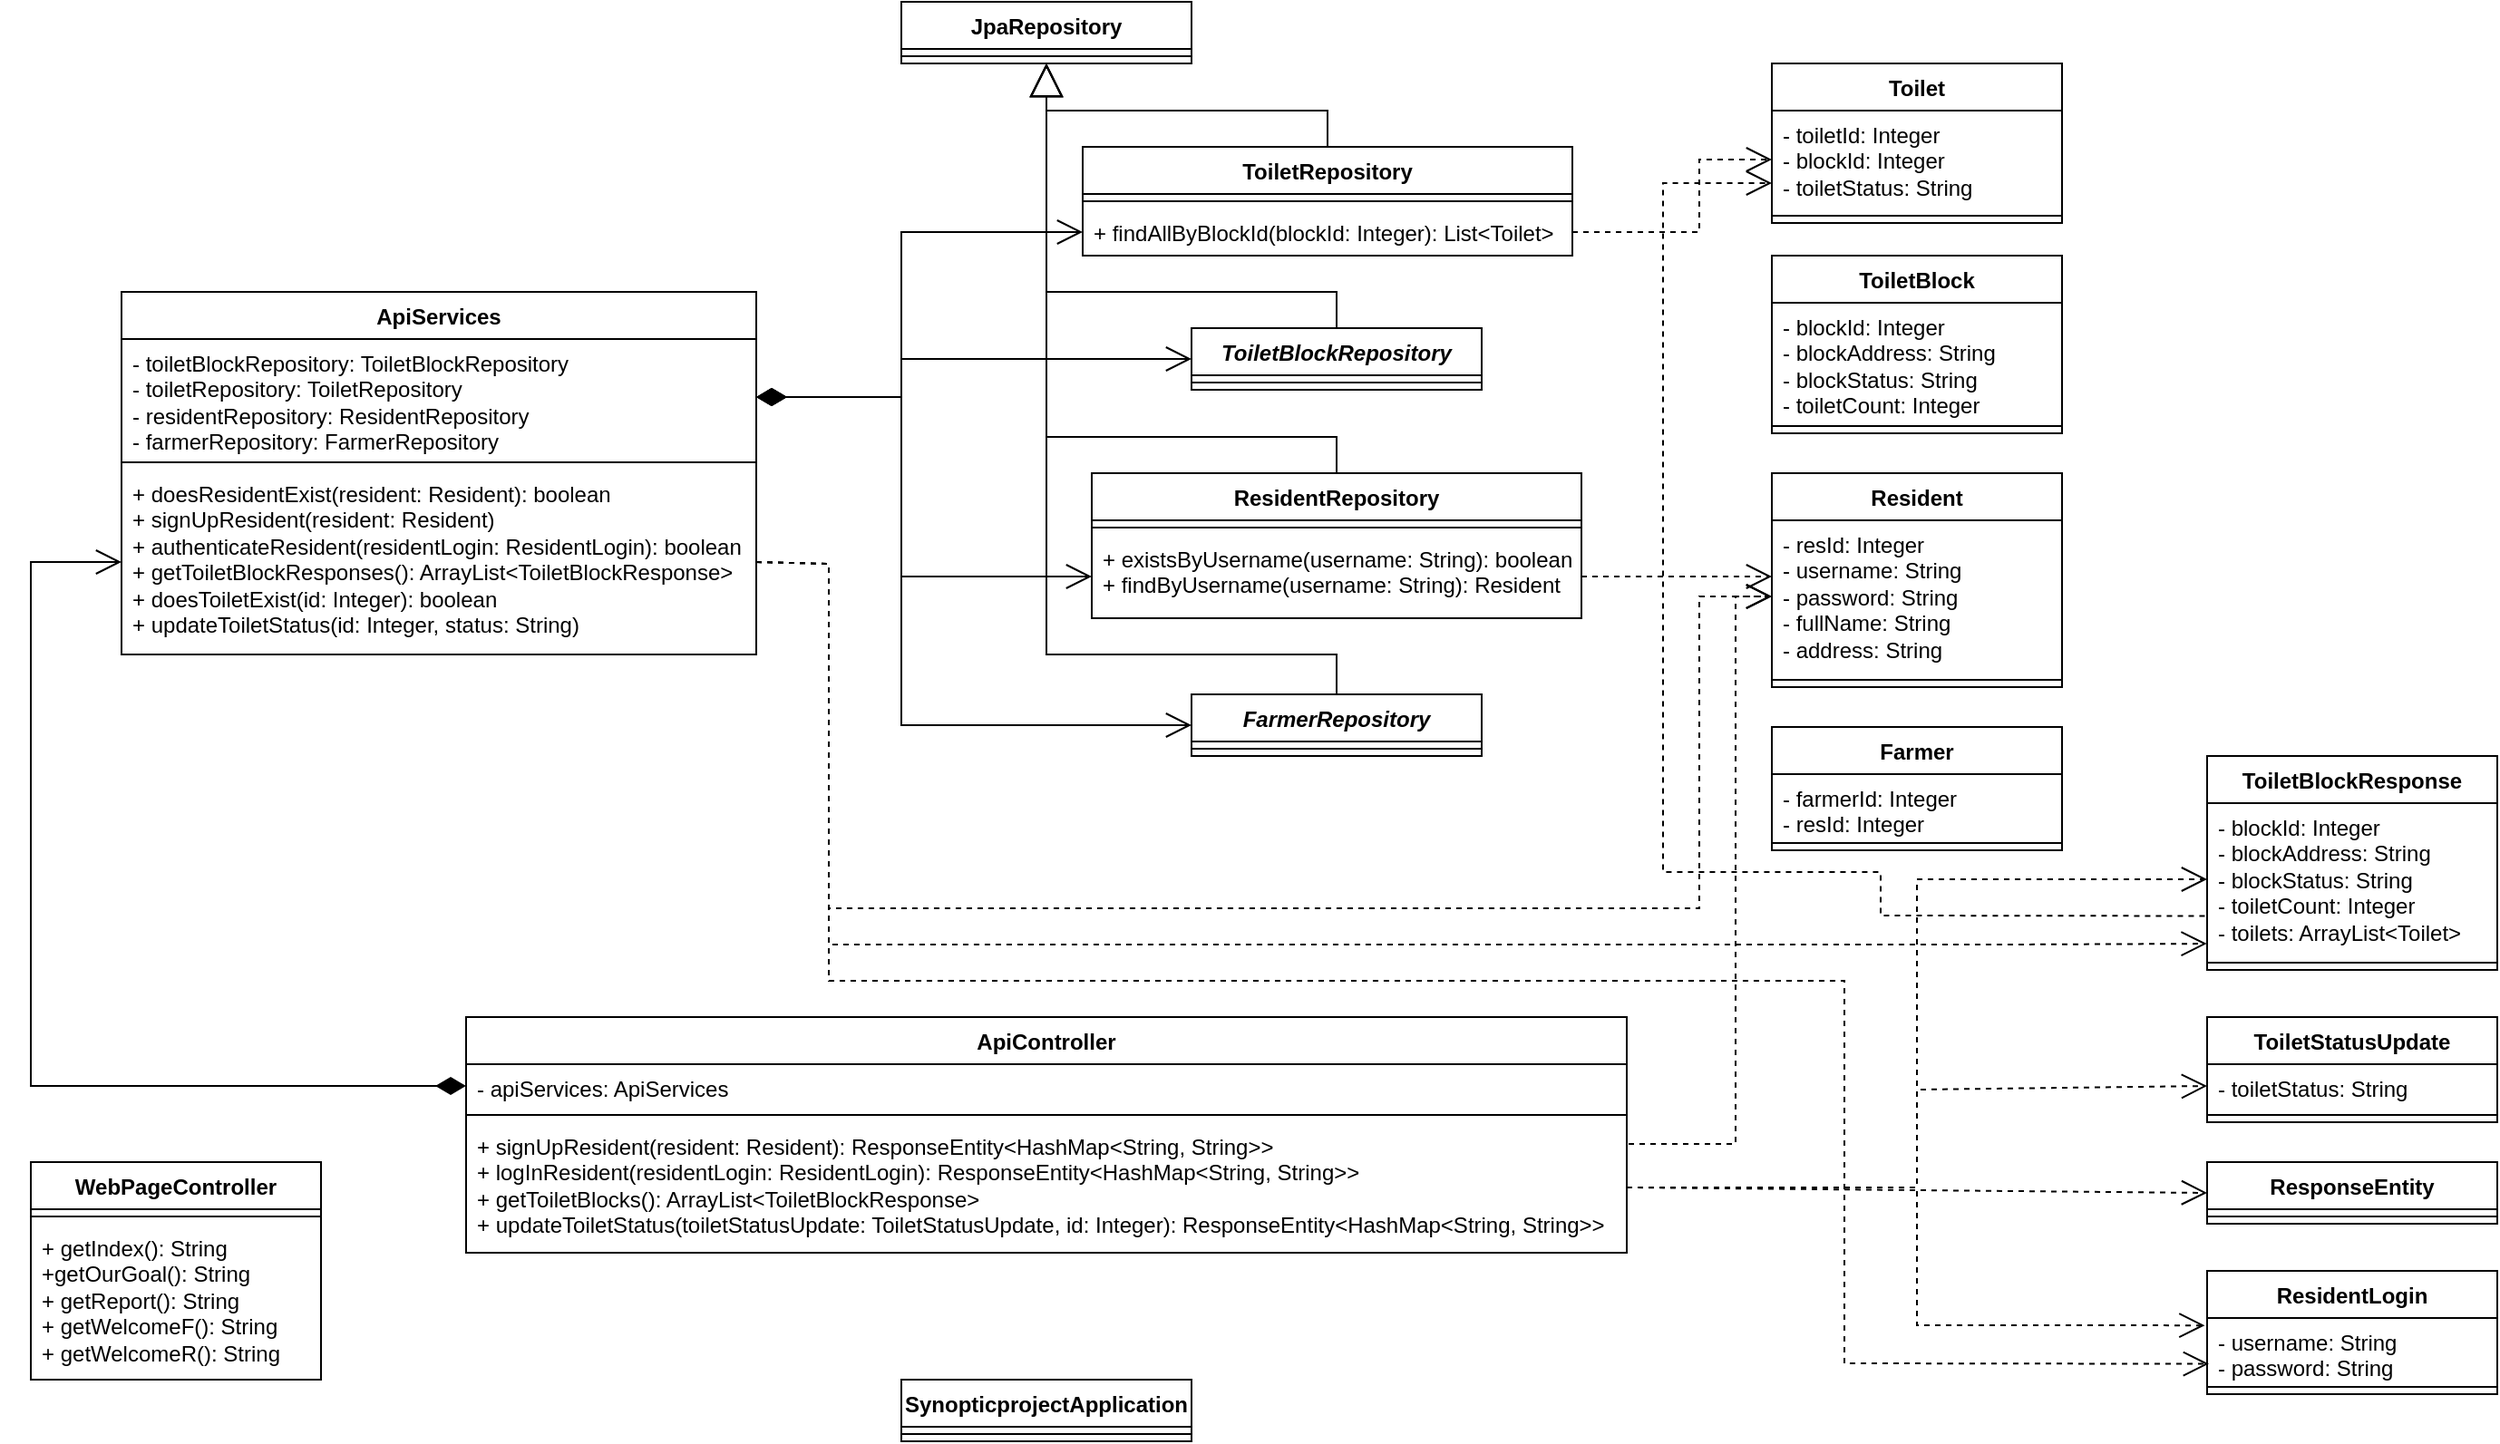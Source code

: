 <mxfile version="27.1.4">
  <diagram name="Page-1" id="cPCItrntrJXn3b4PFShH">
    <mxGraphModel dx="2379" dy="1073" grid="1" gridSize="10" guides="1" tooltips="1" connect="1" arrows="1" fold="1" page="1" pageScale="1" pageWidth="1920" pageHeight="1080" math="0" shadow="0">
      <root>
        <mxCell id="0" />
        <mxCell id="1" parent="0" />
        <mxCell id="fgQgiCOuEwH0M2lLemn4-1" value="&lt;div&gt;ApiController&lt;/div&gt;" style="swimlane;fontStyle=1;align=center;verticalAlign=top;childLayout=stackLayout;horizontal=1;startSize=26;horizontalStack=0;resizeParent=1;resizeParentMax=0;resizeLast=0;collapsible=1;marginBottom=0;whiteSpace=wrap;html=1;" parent="1" vertex="1">
          <mxGeometry x="520" y="600" width="640" height="130" as="geometry" />
        </mxCell>
        <mxCell id="fgQgiCOuEwH0M2lLemn4-2" value="- apiServices: ApiServices" style="text;strokeColor=none;fillColor=none;align=left;verticalAlign=top;spacingLeft=4;spacingRight=4;overflow=hidden;rotatable=0;points=[[0,0.5],[1,0.5]];portConstraint=eastwest;whiteSpace=wrap;html=1;" parent="fgQgiCOuEwH0M2lLemn4-1" vertex="1">
          <mxGeometry y="26" width="640" height="24" as="geometry" />
        </mxCell>
        <mxCell id="fgQgiCOuEwH0M2lLemn4-3" value="" style="line;strokeWidth=1;fillColor=none;align=left;verticalAlign=middle;spacingTop=-1;spacingLeft=3;spacingRight=3;rotatable=0;labelPosition=right;points=[];portConstraint=eastwest;strokeColor=inherit;" parent="fgQgiCOuEwH0M2lLemn4-1" vertex="1">
          <mxGeometry y="50" width="640" height="8" as="geometry" />
        </mxCell>
        <mxCell id="fgQgiCOuEwH0M2lLemn4-4" value="&lt;div&gt;+ signUpResident(resident: Resident): ResponseEntity&amp;lt;HashMap&amp;lt;String, String&amp;gt;&amp;gt;&lt;/div&gt;&lt;div&gt;+ logInResident(residentLogin: ResidentLogin): ResponseEntity&amp;lt;HashMap&amp;lt;String, String&amp;gt;&amp;gt;&lt;/div&gt;&lt;div&gt;+ getToiletBlocks(): ArrayList&amp;lt;ToiletBlockResponse&amp;gt;&lt;/div&gt;&lt;div&gt;+ updateToiletStatus(toiletStatusUpdate: ToiletStatusUpdate, id: Integer): ResponseEntity&amp;lt;HashMap&amp;lt;String, String&amp;gt;&amp;gt;&lt;/div&gt;" style="text;strokeColor=none;fillColor=none;align=left;verticalAlign=top;spacingLeft=4;spacingRight=4;overflow=hidden;rotatable=0;points=[[0,0.5],[1,0.5]];portConstraint=eastwest;whiteSpace=wrap;html=1;" parent="fgQgiCOuEwH0M2lLemn4-1" vertex="1">
          <mxGeometry y="58" width="640" height="72" as="geometry" />
        </mxCell>
        <mxCell id="fgQgiCOuEwH0M2lLemn4-5" value="Farmer" style="swimlane;fontStyle=1;align=center;verticalAlign=top;childLayout=stackLayout;horizontal=1;startSize=26;horizontalStack=0;resizeParent=1;resizeParentMax=0;resizeLast=0;collapsible=1;marginBottom=0;whiteSpace=wrap;html=1;" parent="1" vertex="1">
          <mxGeometry x="1240" y="440" width="160" height="68" as="geometry" />
        </mxCell>
        <mxCell id="fgQgiCOuEwH0M2lLemn4-6" value="&lt;div&gt;- farmerId: Integer&lt;/div&gt;&lt;div&gt;- resId: Integer&lt;/div&gt;" style="text;strokeColor=none;fillColor=none;align=left;verticalAlign=top;spacingLeft=4;spacingRight=4;overflow=hidden;rotatable=0;points=[[0,0.5],[1,0.5]];portConstraint=eastwest;whiteSpace=wrap;html=1;" parent="fgQgiCOuEwH0M2lLemn4-5" vertex="1">
          <mxGeometry y="26" width="160" height="34" as="geometry" />
        </mxCell>
        <mxCell id="fgQgiCOuEwH0M2lLemn4-7" value="" style="line;strokeWidth=1;fillColor=none;align=left;verticalAlign=middle;spacingTop=-1;spacingLeft=3;spacingRight=3;rotatable=0;labelPosition=right;points=[];portConstraint=eastwest;strokeColor=inherit;" parent="fgQgiCOuEwH0M2lLemn4-5" vertex="1">
          <mxGeometry y="60" width="160" height="8" as="geometry" />
        </mxCell>
        <mxCell id="fgQgiCOuEwH0M2lLemn4-10" value="&lt;i&gt;FarmerRepository&lt;/i&gt;" style="swimlane;fontStyle=1;align=center;verticalAlign=top;childLayout=stackLayout;horizontal=1;startSize=26;horizontalStack=0;resizeParent=1;resizeParentMax=0;resizeLast=0;collapsible=1;marginBottom=0;whiteSpace=wrap;html=1;" parent="1" vertex="1">
          <mxGeometry x="920" y="422" width="160" height="34" as="geometry" />
        </mxCell>
        <mxCell id="fgQgiCOuEwH0M2lLemn4-12" value="" style="line;strokeWidth=1;fillColor=none;align=left;verticalAlign=middle;spacingTop=-1;spacingLeft=3;spacingRight=3;rotatable=0;labelPosition=right;points=[];portConstraint=eastwest;strokeColor=inherit;" parent="fgQgiCOuEwH0M2lLemn4-10" vertex="1">
          <mxGeometry y="26" width="160" height="8" as="geometry" />
        </mxCell>
        <mxCell id="fgQgiCOuEwH0M2lLemn4-22" value="SynopticprojectApplication" style="swimlane;fontStyle=1;align=center;verticalAlign=top;childLayout=stackLayout;horizontal=1;startSize=26;horizontalStack=0;resizeParent=1;resizeParentMax=0;resizeLast=0;collapsible=1;marginBottom=0;whiteSpace=wrap;html=1;" parent="1" vertex="1">
          <mxGeometry x="760" y="800" width="160" height="34" as="geometry" />
        </mxCell>
        <mxCell id="fgQgiCOuEwH0M2lLemn4-24" value="" style="line;strokeWidth=1;fillColor=none;align=left;verticalAlign=middle;spacingTop=-1;spacingLeft=3;spacingRight=3;rotatable=0;labelPosition=right;points=[];portConstraint=eastwest;strokeColor=inherit;" parent="fgQgiCOuEwH0M2lLemn4-22" vertex="1">
          <mxGeometry y="26" width="160" height="8" as="geometry" />
        </mxCell>
        <mxCell id="fgQgiCOuEwH0M2lLemn4-26" value="Toilet" style="swimlane;fontStyle=1;align=center;verticalAlign=top;childLayout=stackLayout;horizontal=1;startSize=26;horizontalStack=0;resizeParent=1;resizeParentMax=0;resizeLast=0;collapsible=1;marginBottom=0;whiteSpace=wrap;html=1;" parent="1" vertex="1">
          <mxGeometry x="1240" y="74" width="160" height="88" as="geometry" />
        </mxCell>
        <mxCell id="fgQgiCOuEwH0M2lLemn4-27" value="&lt;div&gt;- toiletId: Integer&lt;/div&gt;&lt;div&gt;- blockId: Integer&lt;/div&gt;&lt;div&gt;- toiletStatus: String&lt;/div&gt;" style="text;strokeColor=none;fillColor=none;align=left;verticalAlign=top;spacingLeft=4;spacingRight=4;overflow=hidden;rotatable=0;points=[[0,0.5],[1,0.5]];portConstraint=eastwest;whiteSpace=wrap;html=1;" parent="fgQgiCOuEwH0M2lLemn4-26" vertex="1">
          <mxGeometry y="26" width="160" height="54" as="geometry" />
        </mxCell>
        <mxCell id="fgQgiCOuEwH0M2lLemn4-28" value="" style="line;strokeWidth=1;fillColor=none;align=left;verticalAlign=middle;spacingTop=-1;spacingLeft=3;spacingRight=3;rotatable=0;labelPosition=right;points=[];portConstraint=eastwest;strokeColor=inherit;" parent="fgQgiCOuEwH0M2lLemn4-26" vertex="1">
          <mxGeometry y="80" width="160" height="8" as="geometry" />
        </mxCell>
        <mxCell id="fgQgiCOuEwH0M2lLemn4-30" value="ToiletBlock" style="swimlane;fontStyle=1;align=center;verticalAlign=top;childLayout=stackLayout;horizontal=1;startSize=26;horizontalStack=0;resizeParent=1;resizeParentMax=0;resizeLast=0;collapsible=1;marginBottom=0;whiteSpace=wrap;html=1;" parent="1" vertex="1">
          <mxGeometry x="1240" y="180" width="160" height="98" as="geometry" />
        </mxCell>
        <mxCell id="fgQgiCOuEwH0M2lLemn4-31" value="&lt;div&gt;- blockId: Integer&lt;/div&gt;&lt;div&gt;- blockAddress: String&lt;/div&gt;&lt;div&gt;- blockStatus: String&lt;/div&gt;&lt;div&gt;- toiletCount: Integer&lt;/div&gt;" style="text;strokeColor=none;fillColor=none;align=left;verticalAlign=top;spacingLeft=4;spacingRight=4;overflow=hidden;rotatable=0;points=[[0,0.5],[1,0.5]];portConstraint=eastwest;whiteSpace=wrap;html=1;" parent="fgQgiCOuEwH0M2lLemn4-30" vertex="1">
          <mxGeometry y="26" width="160" height="64" as="geometry" />
        </mxCell>
        <mxCell id="fgQgiCOuEwH0M2lLemn4-32" value="" style="line;strokeWidth=1;fillColor=none;align=left;verticalAlign=middle;spacingTop=-1;spacingLeft=3;spacingRight=3;rotatable=0;labelPosition=right;points=[];portConstraint=eastwest;strokeColor=inherit;" parent="fgQgiCOuEwH0M2lLemn4-30" vertex="1">
          <mxGeometry y="90" width="160" height="8" as="geometry" />
        </mxCell>
        <mxCell id="fgQgiCOuEwH0M2lLemn4-34" value="&lt;i&gt;ToiletBlockRepository&lt;/i&gt;" style="swimlane;fontStyle=1;align=center;verticalAlign=top;childLayout=stackLayout;horizontal=1;startSize=26;horizontalStack=0;resizeParent=1;resizeParentMax=0;resizeLast=0;collapsible=1;marginBottom=0;whiteSpace=wrap;html=1;" parent="1" vertex="1">
          <mxGeometry x="920" y="220" width="160" height="34" as="geometry" />
        </mxCell>
        <mxCell id="fgQgiCOuEwH0M2lLemn4-36" value="" style="line;strokeWidth=1;fillColor=none;align=left;verticalAlign=middle;spacingTop=-1;spacingLeft=3;spacingRight=3;rotatable=0;labelPosition=right;points=[];portConstraint=eastwest;strokeColor=inherit;" parent="fgQgiCOuEwH0M2lLemn4-34" vertex="1">
          <mxGeometry y="26" width="160" height="8" as="geometry" />
        </mxCell>
        <mxCell id="fgQgiCOuEwH0M2lLemn4-42" value="WebPageController" style="swimlane;fontStyle=1;align=center;verticalAlign=top;childLayout=stackLayout;horizontal=1;startSize=26;horizontalStack=0;resizeParent=1;resizeParentMax=0;resizeLast=0;collapsible=1;marginBottom=0;whiteSpace=wrap;html=1;" parent="1" vertex="1">
          <mxGeometry x="280" y="680" width="160" height="120" as="geometry" />
        </mxCell>
        <mxCell id="fgQgiCOuEwH0M2lLemn4-44" value="" style="line;strokeWidth=1;fillColor=none;align=left;verticalAlign=middle;spacingTop=-1;spacingLeft=3;spacingRight=3;rotatable=0;labelPosition=right;points=[];portConstraint=eastwest;strokeColor=inherit;" parent="fgQgiCOuEwH0M2lLemn4-42" vertex="1">
          <mxGeometry y="26" width="160" height="8" as="geometry" />
        </mxCell>
        <mxCell id="fgQgiCOuEwH0M2lLemn4-45" value="&lt;div&gt;+ getIndex(): String&lt;/div&gt;&lt;div&gt;+getOurGoal(): String&lt;/div&gt;&lt;div&gt;+ getReport(): String&lt;/div&gt;&lt;div&gt;+ getWelcomeF(): String&lt;/div&gt;&lt;div&gt;+ getWelcomeR(): String&lt;/div&gt;" style="text;strokeColor=none;fillColor=none;align=left;verticalAlign=top;spacingLeft=4;spacingRight=4;overflow=hidden;rotatable=0;points=[[0,0.5],[1,0.5]];portConstraint=eastwest;whiteSpace=wrap;html=1;" parent="fgQgiCOuEwH0M2lLemn4-42" vertex="1">
          <mxGeometry y="34" width="160" height="86" as="geometry" />
        </mxCell>
        <mxCell id="fgQgiCOuEwH0M2lLemn4-46" value="JpaRepository" style="swimlane;fontStyle=1;align=center;verticalAlign=top;childLayout=stackLayout;horizontal=1;startSize=26;horizontalStack=0;resizeParent=1;resizeParentMax=0;resizeLast=0;collapsible=1;marginBottom=0;whiteSpace=wrap;html=1;" parent="1" vertex="1">
          <mxGeometry x="760" y="40" width="160" height="34" as="geometry" />
        </mxCell>
        <mxCell id="fgQgiCOuEwH0M2lLemn4-48" value="" style="line;strokeWidth=1;fillColor=none;align=left;verticalAlign=middle;spacingTop=-1;spacingLeft=3;spacingRight=3;rotatable=0;labelPosition=right;points=[];portConstraint=eastwest;strokeColor=inherit;" parent="fgQgiCOuEwH0M2lLemn4-46" vertex="1">
          <mxGeometry y="26" width="160" height="8" as="geometry" />
        </mxCell>
        <mxCell id="fgQgiCOuEwH0M2lLemn4-51" value="" style="endArrow=block;endSize=16;endFill=0;html=1;rounded=0;entryX=0.5;entryY=1;entryDx=0;entryDy=0;exitX=0.5;exitY=0;exitDx=0;exitDy=0;" parent="1" target="fgQgiCOuEwH0M2lLemn4-46" edge="1" source="_Gm8O1rOUF-73QXA8_ss-20">
          <mxGeometry width="160" relative="1" as="geometry">
            <mxPoint x="720" y="240" as="sourcePoint" />
            <mxPoint x="880" y="230" as="targetPoint" />
            <Array as="points">
              <mxPoint x="1000" y="280" />
              <mxPoint x="840" y="280" />
              <mxPoint x="840" y="220" />
            </Array>
          </mxGeometry>
        </mxCell>
        <mxCell id="fgQgiCOuEwH0M2lLemn4-52" value="" style="endArrow=block;endSize=16;endFill=0;html=1;rounded=0;entryX=0.5;entryY=1;entryDx=0;entryDy=0;exitX=0.5;exitY=0;exitDx=0;exitDy=0;" parent="1" target="fgQgiCOuEwH0M2lLemn4-46" edge="1" source="fgQgiCOuEwH0M2lLemn4-10">
          <mxGeometry width="160" relative="1" as="geometry">
            <mxPoint x="680" y="148.67" as="sourcePoint" />
            <mxPoint x="840" y="110" as="targetPoint" />
            <Array as="points">
              <mxPoint x="1000" y="400" />
              <mxPoint x="840" y="400" />
              <mxPoint x="840" y="280" />
              <mxPoint x="840" y="130" />
            </Array>
          </mxGeometry>
        </mxCell>
        <mxCell id="fgQgiCOuEwH0M2lLemn4-53" value="" style="endArrow=block;endSize=16;endFill=0;html=1;rounded=0;exitX=0.5;exitY=0;exitDx=0;exitDy=0;" parent="1" target="fgQgiCOuEwH0M2lLemn4-48" edge="1" source="fgQgiCOuEwH0M2lLemn4-34">
          <mxGeometry width="160" relative="1" as="geometry">
            <mxPoint x="960" y="240" as="sourcePoint" />
            <mxPoint x="1120" y="230.67" as="targetPoint" />
            <Array as="points">
              <mxPoint x="1000" y="200" />
              <mxPoint x="960" y="200" />
              <mxPoint x="920" y="200" />
              <mxPoint x="840" y="200" />
            </Array>
          </mxGeometry>
        </mxCell>
        <mxCell id="fgQgiCOuEwH0M2lLemn4-54" value="" style="endArrow=block;endSize=16;endFill=0;html=1;rounded=0;entryX=0.5;entryY=1;entryDx=0;entryDy=0;exitX=0.5;exitY=0;exitDx=0;exitDy=0;" parent="1" edge="1" target="fgQgiCOuEwH0M2lLemn4-46" source="_Gm8O1rOUF-73QXA8_ss-24">
          <mxGeometry width="160" relative="1" as="geometry">
            <mxPoint x="995" y="108" as="sourcePoint" />
            <mxPoint x="840" y="76" as="targetPoint" />
            <Array as="points">
              <mxPoint x="995" y="100" />
              <mxPoint x="840" y="100" />
            </Array>
          </mxGeometry>
        </mxCell>
        <mxCell id="_Gm8O1rOUF-73QXA8_ss-1" value="ResidentLogin" style="swimlane;fontStyle=1;align=center;verticalAlign=top;childLayout=stackLayout;horizontal=1;startSize=26;horizontalStack=0;resizeParent=1;resizeParentMax=0;resizeLast=0;collapsible=1;marginBottom=0;whiteSpace=wrap;html=1;" vertex="1" parent="1">
          <mxGeometry x="1480" y="740" width="160" height="68" as="geometry" />
        </mxCell>
        <mxCell id="_Gm8O1rOUF-73QXA8_ss-2" value="&lt;div&gt;- username: String&lt;/div&gt;&lt;div&gt;- password: String&lt;/div&gt;" style="text;strokeColor=none;fillColor=none;align=left;verticalAlign=top;spacingLeft=4;spacingRight=4;overflow=hidden;rotatable=0;points=[[0,0.5],[1,0.5]];portConstraint=eastwest;whiteSpace=wrap;html=1;" vertex="1" parent="_Gm8O1rOUF-73QXA8_ss-1">
          <mxGeometry y="26" width="160" height="34" as="geometry" />
        </mxCell>
        <mxCell id="_Gm8O1rOUF-73QXA8_ss-3" value="" style="line;strokeWidth=1;fillColor=none;align=left;verticalAlign=middle;spacingTop=-1;spacingLeft=3;spacingRight=3;rotatable=0;labelPosition=right;points=[];portConstraint=eastwest;strokeColor=inherit;" vertex="1" parent="_Gm8O1rOUF-73QXA8_ss-1">
          <mxGeometry y="60" width="160" height="8" as="geometry" />
        </mxCell>
        <mxCell id="_Gm8O1rOUF-73QXA8_ss-5" value="ToiletBlockResponse" style="swimlane;fontStyle=1;align=center;verticalAlign=top;childLayout=stackLayout;horizontal=1;startSize=26;horizontalStack=0;resizeParent=1;resizeParentMax=0;resizeLast=0;collapsible=1;marginBottom=0;whiteSpace=wrap;html=1;" vertex="1" parent="1">
          <mxGeometry x="1480" y="456" width="160" height="118" as="geometry" />
        </mxCell>
        <mxCell id="_Gm8O1rOUF-73QXA8_ss-6" value="&lt;div&gt;- blockId: Integer&lt;/div&gt;&lt;div&gt;- blockAddress: String&lt;/div&gt;&lt;div&gt;- blockStatus: String&lt;/div&gt;&lt;div&gt;- toiletCount: Integer&lt;/div&gt;&lt;div&gt;- toilets: ArrayList&amp;lt;Toilet&amp;gt;&lt;/div&gt;" style="text;strokeColor=none;fillColor=none;align=left;verticalAlign=top;spacingLeft=4;spacingRight=4;overflow=hidden;rotatable=0;points=[[0,0.5],[1,0.5]];portConstraint=eastwest;whiteSpace=wrap;html=1;" vertex="1" parent="_Gm8O1rOUF-73QXA8_ss-5">
          <mxGeometry y="26" width="160" height="84" as="geometry" />
        </mxCell>
        <mxCell id="_Gm8O1rOUF-73QXA8_ss-7" value="" style="line;strokeWidth=1;fillColor=none;align=left;verticalAlign=middle;spacingTop=-1;spacingLeft=3;spacingRight=3;rotatable=0;labelPosition=right;points=[];portConstraint=eastwest;strokeColor=inherit;" vertex="1" parent="_Gm8O1rOUF-73QXA8_ss-5">
          <mxGeometry y="110" width="160" height="8" as="geometry" />
        </mxCell>
        <mxCell id="_Gm8O1rOUF-73QXA8_ss-9" value="ToiletStatusUpdate" style="swimlane;fontStyle=1;align=center;verticalAlign=top;childLayout=stackLayout;horizontal=1;startSize=26;horizontalStack=0;resizeParent=1;resizeParentMax=0;resizeLast=0;collapsible=1;marginBottom=0;whiteSpace=wrap;html=1;" vertex="1" parent="1">
          <mxGeometry x="1480" y="600" width="160" height="58" as="geometry" />
        </mxCell>
        <mxCell id="_Gm8O1rOUF-73QXA8_ss-10" value="- toiletStatus: String" style="text;strokeColor=none;fillColor=none;align=left;verticalAlign=top;spacingLeft=4;spacingRight=4;overflow=hidden;rotatable=0;points=[[0,0.5],[1,0.5]];portConstraint=eastwest;whiteSpace=wrap;html=1;" vertex="1" parent="_Gm8O1rOUF-73QXA8_ss-9">
          <mxGeometry y="26" width="160" height="24" as="geometry" />
        </mxCell>
        <mxCell id="_Gm8O1rOUF-73QXA8_ss-11" value="" style="line;strokeWidth=1;fillColor=none;align=left;verticalAlign=middle;spacingTop=-1;spacingLeft=3;spacingRight=3;rotatable=0;labelPosition=right;points=[];portConstraint=eastwest;strokeColor=inherit;" vertex="1" parent="_Gm8O1rOUF-73QXA8_ss-9">
          <mxGeometry y="50" width="160" height="8" as="geometry" />
        </mxCell>
        <mxCell id="_Gm8O1rOUF-73QXA8_ss-13" value="ApiServices" style="swimlane;fontStyle=1;align=center;verticalAlign=top;childLayout=stackLayout;horizontal=1;startSize=26;horizontalStack=0;resizeParent=1;resizeParentMax=0;resizeLast=0;collapsible=1;marginBottom=0;whiteSpace=wrap;html=1;" vertex="1" parent="1">
          <mxGeometry x="330" y="200" width="350" height="200" as="geometry" />
        </mxCell>
        <mxCell id="_Gm8O1rOUF-73QXA8_ss-14" value="&lt;div&gt;- toiletBlockRepository: ToiletBlockRepository&lt;/div&gt;&lt;div&gt;- toiletRepository: ToiletRepository&lt;/div&gt;&lt;div&gt;- residentRepository: ResidentRepository&lt;/div&gt;&lt;div&gt;- farmerRepository: FarmerRepository&lt;/div&gt;" style="text;strokeColor=none;fillColor=none;align=left;verticalAlign=top;spacingLeft=4;spacingRight=4;overflow=hidden;rotatable=0;points=[[0,0.5],[1,0.5]];portConstraint=eastwest;whiteSpace=wrap;html=1;" vertex="1" parent="_Gm8O1rOUF-73QXA8_ss-13">
          <mxGeometry y="26" width="350" height="64" as="geometry" />
        </mxCell>
        <mxCell id="_Gm8O1rOUF-73QXA8_ss-15" value="" style="line;strokeWidth=1;fillColor=none;align=left;verticalAlign=middle;spacingTop=-1;spacingLeft=3;spacingRight=3;rotatable=0;labelPosition=right;points=[];portConstraint=eastwest;strokeColor=inherit;" vertex="1" parent="_Gm8O1rOUF-73QXA8_ss-13">
          <mxGeometry y="90" width="350" height="8" as="geometry" />
        </mxCell>
        <mxCell id="_Gm8O1rOUF-73QXA8_ss-16" value="&lt;div&gt;+ doesResidentExist(resident: Resident): boolean&lt;/div&gt;&lt;div&gt;+ signUpResident(resident: Resident)&lt;/div&gt;&lt;div&gt;+ authenticateResident(residentLogin: ResidentLogin): boolean&lt;/div&gt;&lt;div&gt;+ getToiletBlockResponses(): ArrayList&amp;lt;ToiletBlockResponse&amp;gt;&lt;/div&gt;&lt;div&gt;+ doesToiletExist(id: Integer): boolean&lt;/div&gt;&lt;div&gt;+ updateToiletStatus(id: Integer, status: String)&lt;/div&gt;" style="text;strokeColor=none;fillColor=none;align=left;verticalAlign=top;spacingLeft=4;spacingRight=4;overflow=hidden;rotatable=0;points=[[0,0.5],[1,0.5]];portConstraint=eastwest;whiteSpace=wrap;html=1;" vertex="1" parent="_Gm8O1rOUF-73QXA8_ss-13">
          <mxGeometry y="98" width="350" height="102" as="geometry" />
        </mxCell>
        <mxCell id="_Gm8O1rOUF-73QXA8_ss-24" value="ToiletRepository" style="swimlane;fontStyle=1;align=center;verticalAlign=top;childLayout=stackLayout;horizontal=1;startSize=26;horizontalStack=0;resizeParent=1;resizeParentMax=0;resizeLast=0;collapsible=1;marginBottom=0;whiteSpace=wrap;html=1;" vertex="1" parent="1">
          <mxGeometry x="860" y="120" width="270" height="60" as="geometry" />
        </mxCell>
        <mxCell id="_Gm8O1rOUF-73QXA8_ss-26" value="" style="line;strokeWidth=1;fillColor=none;align=left;verticalAlign=middle;spacingTop=-1;spacingLeft=3;spacingRight=3;rotatable=0;labelPosition=right;points=[];portConstraint=eastwest;strokeColor=inherit;" vertex="1" parent="_Gm8O1rOUF-73QXA8_ss-24">
          <mxGeometry y="26" width="270" height="8" as="geometry" />
        </mxCell>
        <mxCell id="_Gm8O1rOUF-73QXA8_ss-27" value="+ findAllByBlockId(blockId: Integer): List&amp;lt;Toilet&amp;gt;" style="text;strokeColor=none;fillColor=none;align=left;verticalAlign=top;spacingLeft=4;spacingRight=4;overflow=hidden;rotatable=0;points=[[0,0.5],[1,0.5]];portConstraint=eastwest;whiteSpace=wrap;html=1;" vertex="1" parent="_Gm8O1rOUF-73QXA8_ss-24">
          <mxGeometry y="34" width="270" height="26" as="geometry" />
        </mxCell>
        <mxCell id="_Gm8O1rOUF-73QXA8_ss-30" value="" style="endArrow=open;endSize=12;dashed=1;html=1;rounded=0;entryX=0;entryY=0.5;entryDx=0;entryDy=0;exitX=1;exitY=0.5;exitDx=0;exitDy=0;" edge="1" parent="1" source="_Gm8O1rOUF-73QXA8_ss-27" target="fgQgiCOuEwH0M2lLemn4-27">
          <mxGeometry width="160" relative="1" as="geometry">
            <mxPoint x="1140" y="200" as="sourcePoint" />
            <mxPoint x="1300" y="268" as="targetPoint" />
            <Array as="points">
              <mxPoint x="1200" y="167" />
              <mxPoint x="1200" y="127" />
            </Array>
          </mxGeometry>
        </mxCell>
        <mxCell id="_Gm8O1rOUF-73QXA8_ss-34" value="" style="endArrow=open;html=1;endSize=12;startArrow=diamondThin;startSize=14;startFill=1;edgeStyle=orthogonalEdgeStyle;align=left;verticalAlign=bottom;rounded=0;entryX=0;entryY=0.5;entryDx=0;entryDy=0;exitX=0;exitY=0.5;exitDx=0;exitDy=0;" edge="1" parent="1" source="fgQgiCOuEwH0M2lLemn4-2" target="_Gm8O1rOUF-73QXA8_ss-16">
          <mxGeometry x="-1" y="3" relative="1" as="geometry">
            <mxPoint x="670" y="570" as="sourcePoint" />
            <mxPoint x="610" y="570" as="targetPoint" />
            <Array as="points">
              <mxPoint x="280" y="638" />
              <mxPoint x="280" y="349" />
            </Array>
          </mxGeometry>
        </mxCell>
        <mxCell id="_Gm8O1rOUF-73QXA8_ss-35" value="ResponseEntity" style="swimlane;fontStyle=1;align=center;verticalAlign=top;childLayout=stackLayout;horizontal=1;startSize=26;horizontalStack=0;resizeParent=1;resizeParentMax=0;resizeLast=0;collapsible=1;marginBottom=0;whiteSpace=wrap;html=1;" vertex="1" parent="1">
          <mxGeometry x="1480" y="680" width="160" height="34" as="geometry" />
        </mxCell>
        <mxCell id="_Gm8O1rOUF-73QXA8_ss-37" value="" style="line;strokeWidth=1;fillColor=none;align=left;verticalAlign=middle;spacingTop=-1;spacingLeft=3;spacingRight=3;rotatable=0;labelPosition=right;points=[];portConstraint=eastwest;strokeColor=inherit;" vertex="1" parent="_Gm8O1rOUF-73QXA8_ss-35">
          <mxGeometry y="26" width="160" height="8" as="geometry" />
        </mxCell>
        <mxCell id="_Gm8O1rOUF-73QXA8_ss-39" value="" style="endArrow=open;endSize=12;dashed=1;html=1;rounded=0;exitX=1;exitY=0.5;exitDx=0;exitDy=0;entryX=0;entryY=0.5;entryDx=0;entryDy=0;" edge="1" parent="1" source="fgQgiCOuEwH0M2lLemn4-4" target="_Gm8O1rOUF-73QXA8_ss-35">
          <mxGeometry width="160" relative="1" as="geometry">
            <mxPoint x="1235" y="643" as="sourcePoint" />
            <mxPoint x="1395" y="643" as="targetPoint" />
          </mxGeometry>
        </mxCell>
        <mxCell id="_Gm8O1rOUF-73QXA8_ss-40" value="" style="endArrow=open;endSize=12;dashed=1;html=1;rounded=0;entryX=0;entryY=0.5;entryDx=0;entryDy=0;" edge="1" parent="1" target="fgQgiCOuEwH0M2lLemn4-15">
          <mxGeometry width="160" relative="1" as="geometry">
            <mxPoint x="1161" y="670" as="sourcePoint" />
            <mxPoint x="1345" y="643" as="targetPoint" />
            <Array as="points">
              <mxPoint x="1220" y="670" />
              <mxPoint x="1220" y="520" />
              <mxPoint x="1220" y="368" />
            </Array>
          </mxGeometry>
        </mxCell>
        <mxCell id="_Gm8O1rOUF-73QXA8_ss-41" value="" style="endArrow=open;endSize=12;dashed=1;html=1;rounded=0;exitX=1;exitY=0.5;exitDx=0;exitDy=0;entryX=-0.008;entryY=0.121;entryDx=0;entryDy=0;entryPerimeter=0;" edge="1" parent="1" source="fgQgiCOuEwH0M2lLemn4-4" target="_Gm8O1rOUF-73QXA8_ss-2">
          <mxGeometry width="160" relative="1" as="geometry">
            <mxPoint x="1205" y="727" as="sourcePoint" />
            <mxPoint x="1345" y="694" as="targetPoint" />
            <Array as="points">
              <mxPoint x="1320" y="694" />
              <mxPoint x="1320" y="770" />
              <mxPoint x="1430" y="770" />
            </Array>
          </mxGeometry>
        </mxCell>
        <mxCell id="_Gm8O1rOUF-73QXA8_ss-42" value="" style="endArrow=open;endSize=12;dashed=1;html=1;rounded=0;entryX=0;entryY=0.5;entryDx=0;entryDy=0;exitX=1;exitY=0.5;exitDx=0;exitDy=0;" edge="1" parent="1" source="fgQgiCOuEwH0M2lLemn4-4" target="_Gm8O1rOUF-73QXA8_ss-6">
          <mxGeometry width="160" relative="1" as="geometry">
            <mxPoint x="1160" y="697" as="sourcePoint" />
            <mxPoint x="1255" y="423" as="targetPoint" />
            <Array as="points">
              <mxPoint x="1320" y="694" />
              <mxPoint x="1320" y="524" />
            </Array>
          </mxGeometry>
        </mxCell>
        <mxCell id="_Gm8O1rOUF-73QXA8_ss-43" value="" style="endArrow=open;endSize=12;dashed=1;html=1;rounded=0;entryX=0;entryY=0.5;entryDx=0;entryDy=0;exitX=1;exitY=0.5;exitDx=0;exitDy=0;" edge="1" parent="1" source="fgQgiCOuEwH0M2lLemn4-4" target="_Gm8O1rOUF-73QXA8_ss-10">
          <mxGeometry width="160" relative="1" as="geometry">
            <mxPoint x="1195" y="713" as="sourcePoint" />
            <mxPoint x="1345" y="694" as="targetPoint" />
            <Array as="points">
              <mxPoint x="1320" y="694" />
              <mxPoint x="1320" y="640" />
            </Array>
          </mxGeometry>
        </mxCell>
        <mxCell id="_Gm8O1rOUF-73QXA8_ss-47" value="" style="endArrow=open;html=1;endSize=12;startArrow=diamondThin;startSize=14;startFill=1;edgeStyle=orthogonalEdgeStyle;align=left;verticalAlign=bottom;rounded=0;entryX=0;entryY=0.5;entryDx=0;entryDy=0;exitX=1;exitY=0.5;exitDx=0;exitDy=0;" edge="1" parent="1" source="_Gm8O1rOUF-73QXA8_ss-14" target="_Gm8O1rOUF-73QXA8_ss-27">
          <mxGeometry x="-1" y="3" relative="1" as="geometry">
            <mxPoint x="500" y="620" as="sourcePoint" />
            <mxPoint x="500" y="400" as="targetPoint" />
            <Array as="points">
              <mxPoint x="760" y="258" />
              <mxPoint x="760" y="167" />
            </Array>
          </mxGeometry>
        </mxCell>
        <mxCell id="_Gm8O1rOUF-73QXA8_ss-48" value="" style="endArrow=open;html=1;endSize=12;startArrow=diamondThin;startSize=14;startFill=1;edgeStyle=orthogonalEdgeStyle;align=left;verticalAlign=bottom;rounded=0;entryX=0;entryY=0.5;entryDx=0;entryDy=0;exitX=1;exitY=0.5;exitDx=0;exitDy=0;" edge="1" parent="1" source="_Gm8O1rOUF-73QXA8_ss-14" target="_Gm8O1rOUF-73QXA8_ss-23">
          <mxGeometry x="-1" y="3" relative="1" as="geometry">
            <mxPoint x="542" y="347" as="sourcePoint" />
            <mxPoint x="690" y="640" as="targetPoint" />
            <Array as="points">
              <mxPoint x="760" y="258" />
              <mxPoint x="760" y="357" />
            </Array>
          </mxGeometry>
        </mxCell>
        <mxCell id="_Gm8O1rOUF-73QXA8_ss-49" value="" style="endArrow=open;html=1;endSize=12;startArrow=diamondThin;startSize=14;startFill=1;edgeStyle=orthogonalEdgeStyle;align=left;verticalAlign=bottom;rounded=0;entryX=0;entryY=0.5;entryDx=0;entryDy=0;exitX=1;exitY=0.5;exitDx=0;exitDy=0;" edge="1" parent="1" source="_Gm8O1rOUF-73QXA8_ss-14" target="fgQgiCOuEwH0M2lLemn4-10">
          <mxGeometry x="-1" y="3" relative="1" as="geometry">
            <mxPoint x="680" y="258" as="sourcePoint" />
            <mxPoint x="700" y="670" as="targetPoint" />
            <Array as="points">
              <mxPoint x="760" y="258" />
              <mxPoint x="760" y="439" />
            </Array>
          </mxGeometry>
        </mxCell>
        <mxCell id="_Gm8O1rOUF-73QXA8_ss-51" value="" style="endArrow=open;endSize=12;dashed=1;html=1;rounded=0;exitX=1;exitY=0.5;exitDx=0;exitDy=0;entryX=0.006;entryY=0.744;entryDx=0;entryDy=0;entryPerimeter=0;" edge="1" parent="1" source="_Gm8O1rOUF-73QXA8_ss-16" target="_Gm8O1rOUF-73QXA8_ss-2">
          <mxGeometry width="160" relative="1" as="geometry">
            <mxPoint x="510" y="639" as="sourcePoint" />
            <mxPoint x="1030" y="378" as="targetPoint" />
            <Array as="points">
              <mxPoint x="720" y="350" />
              <mxPoint x="720" y="580" />
              <mxPoint x="1000" y="580" />
              <mxPoint x="1280" y="580" />
              <mxPoint x="1280" y="791" />
            </Array>
          </mxGeometry>
        </mxCell>
        <mxCell id="_Gm8O1rOUF-73QXA8_ss-20" value="ResidentRepository" style="swimlane;fontStyle=1;align=center;verticalAlign=top;childLayout=stackLayout;horizontal=1;startSize=26;horizontalStack=0;resizeParent=1;resizeParentMax=0;resizeLast=0;collapsible=1;marginBottom=0;whiteSpace=wrap;html=1;" vertex="1" parent="1">
          <mxGeometry x="865" y="300" width="270" height="80" as="geometry" />
        </mxCell>
        <mxCell id="_Gm8O1rOUF-73QXA8_ss-22" value="" style="line;strokeWidth=1;fillColor=none;align=left;verticalAlign=middle;spacingTop=-1;spacingLeft=3;spacingRight=3;rotatable=0;labelPosition=right;points=[];portConstraint=eastwest;strokeColor=inherit;" vertex="1" parent="_Gm8O1rOUF-73QXA8_ss-20">
          <mxGeometry y="26" width="270" height="8" as="geometry" />
        </mxCell>
        <mxCell id="_Gm8O1rOUF-73QXA8_ss-23" value="&lt;div&gt;+ existsByUsername(username: String): boolean&lt;/div&gt;&lt;div&gt;+ findByUsername(username: String): Resident&lt;/div&gt;" style="text;strokeColor=none;fillColor=none;align=left;verticalAlign=top;spacingLeft=4;spacingRight=4;overflow=hidden;rotatable=0;points=[[0,0.5],[1,0.5]];portConstraint=eastwest;whiteSpace=wrap;html=1;" vertex="1" parent="_Gm8O1rOUF-73QXA8_ss-20">
          <mxGeometry y="34" width="270" height="46" as="geometry" />
        </mxCell>
        <mxCell id="_Gm8O1rOUF-73QXA8_ss-55" value="" style="endArrow=open;endSize=12;dashed=1;html=1;rounded=0;exitX=1;exitY=0.5;exitDx=0;exitDy=0;entryX=0;entryY=0.5;entryDx=0;entryDy=0;" edge="1" parent="1" source="_Gm8O1rOUF-73QXA8_ss-16" target="fgQgiCOuEwH0M2lLemn4-15">
          <mxGeometry width="160" relative="1" as="geometry">
            <mxPoint x="320" y="479" as="sourcePoint" />
            <mxPoint x="1290" y="278" as="targetPoint" />
            <Array as="points">
              <mxPoint x="720" y="350" />
              <mxPoint x="720" y="540" />
              <mxPoint x="960" y="540" />
              <mxPoint x="1200" y="540" />
              <mxPoint x="1200" y="368" />
            </Array>
          </mxGeometry>
        </mxCell>
        <mxCell id="fgQgiCOuEwH0M2lLemn4-14" value="Resident" style="swimlane;fontStyle=1;align=center;verticalAlign=top;childLayout=stackLayout;horizontal=1;startSize=26;horizontalStack=0;resizeParent=1;resizeParentMax=0;resizeLast=0;collapsible=1;marginBottom=0;whiteSpace=wrap;html=1;" parent="1" vertex="1">
          <mxGeometry x="1240" y="300" width="160" height="118" as="geometry" />
        </mxCell>
        <mxCell id="fgQgiCOuEwH0M2lLemn4-15" value="&lt;div&gt;- resId: Integer&lt;/div&gt;&lt;div&gt;- username: String&lt;/div&gt;&lt;div&gt;- password: String&lt;/div&gt;&lt;div&gt;- fullName: String&lt;/div&gt;&lt;div&gt;- address: String&lt;/div&gt;" style="text;strokeColor=none;fillColor=none;align=left;verticalAlign=top;spacingLeft=4;spacingRight=4;overflow=hidden;rotatable=0;points=[[0,0.5],[1,0.5]];portConstraint=eastwest;whiteSpace=wrap;html=1;" parent="fgQgiCOuEwH0M2lLemn4-14" vertex="1">
          <mxGeometry y="26" width="160" height="84" as="geometry" />
        </mxCell>
        <mxCell id="fgQgiCOuEwH0M2lLemn4-16" value="" style="line;strokeWidth=1;fillColor=none;align=left;verticalAlign=middle;spacingTop=-1;spacingLeft=3;spacingRight=3;rotatable=0;labelPosition=right;points=[];portConstraint=eastwest;strokeColor=inherit;" parent="fgQgiCOuEwH0M2lLemn4-14" vertex="1">
          <mxGeometry y="110" width="160" height="8" as="geometry" />
        </mxCell>
        <mxCell id="_Gm8O1rOUF-73QXA8_ss-59" value="" style="endArrow=open;html=1;endSize=12;startArrow=diamondThin;startSize=14;startFill=1;edgeStyle=orthogonalEdgeStyle;align=left;verticalAlign=bottom;rounded=0;entryX=0;entryY=0.5;entryDx=0;entryDy=0;exitX=1;exitY=0.5;exitDx=0;exitDy=0;" edge="1" parent="1" source="_Gm8O1rOUF-73QXA8_ss-14" target="fgQgiCOuEwH0M2lLemn4-34">
          <mxGeometry x="-1" y="3" relative="1" as="geometry">
            <mxPoint x="700" y="240" as="sourcePoint" />
            <mxPoint x="860" y="240" as="targetPoint" />
            <Array as="points">
              <mxPoint x="760" y="258" />
              <mxPoint x="760" y="237" />
            </Array>
          </mxGeometry>
        </mxCell>
        <mxCell id="_Gm8O1rOUF-73QXA8_ss-60" value="" style="endArrow=open;endSize=12;dashed=1;html=1;rounded=0;exitX=1;exitY=0.5;exitDx=0;exitDy=0;entryX=-0.001;entryY=0.923;entryDx=0;entryDy=0;entryPerimeter=0;" edge="1" parent="1" source="_Gm8O1rOUF-73QXA8_ss-16" target="_Gm8O1rOUF-73QXA8_ss-6">
          <mxGeometry width="160" relative="1" as="geometry">
            <mxPoint x="810" y="490" as="sourcePoint" />
            <mxPoint x="970" y="490" as="targetPoint" />
            <Array as="points">
              <mxPoint x="720" y="350" />
              <mxPoint x="720" y="560" />
              <mxPoint x="840" y="560" />
              <mxPoint x="1370" y="560" />
            </Array>
          </mxGeometry>
        </mxCell>
        <mxCell id="_Gm8O1rOUF-73QXA8_ss-61" value="" style="endArrow=open;endSize=12;dashed=1;html=1;rounded=0;exitX=1;exitY=0.5;exitDx=0;exitDy=0;" edge="1" parent="1" source="_Gm8O1rOUF-73QXA8_ss-23">
          <mxGeometry width="160" relative="1" as="geometry">
            <mxPoint x="1080" y="400" as="sourcePoint" />
            <mxPoint x="1240" y="357" as="targetPoint" />
            <Array as="points">
              <mxPoint x="1200" y="357" />
              <mxPoint x="1220" y="357" />
            </Array>
          </mxGeometry>
        </mxCell>
        <mxCell id="_Gm8O1rOUF-73QXA8_ss-62" value="" style="endArrow=open;endSize=12;dashed=1;html=1;rounded=0;exitX=-0.008;exitY=0.741;exitDx=0;exitDy=0;exitPerimeter=0;" edge="1" parent="1" source="_Gm8O1rOUF-73QXA8_ss-6">
          <mxGeometry width="160" relative="1" as="geometry">
            <mxPoint x="1300" y="540" as="sourcePoint" />
            <mxPoint x="1240" y="140" as="targetPoint" />
            <Array as="points">
              <mxPoint x="1300" y="544" />
              <mxPoint x="1300" y="520" />
              <mxPoint x="1180" y="520" />
              <mxPoint x="1180" y="140" />
            </Array>
          </mxGeometry>
        </mxCell>
      </root>
    </mxGraphModel>
  </diagram>
</mxfile>
